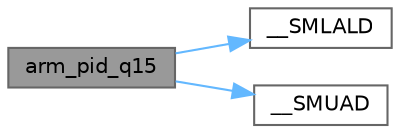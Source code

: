 digraph "arm_pid_q15"
{
 // LATEX_PDF_SIZE
  bgcolor="transparent";
  edge [fontname=Helvetica,fontsize=10,labelfontname=Helvetica,labelfontsize=10];
  node [fontname=Helvetica,fontsize=10,shape=box,height=0.2,width=0.4];
  rankdir="LR";
  Node1 [id="Node000001",label="arm_pid_q15",height=0.2,width=0.4,color="gray40", fillcolor="grey60", style="filled", fontcolor="black",tooltip="Process function for the Q15 PID Control."];
  Node1 -> Node2 [id="edge1_Node000001_Node000002",color="steelblue1",style="solid",tooltip=" "];
  Node2 [id="Node000002",label="__SMLALD",height=0.2,width=0.4,color="grey40", fillcolor="white", style="filled",URL="$arm__math_8h.html#a7aed02041f489a4f65dbd7093073d94e",tooltip=" "];
  Node1 -> Node3 [id="edge2_Node000001_Node000003",color="steelblue1",style="solid",tooltip=" "];
  Node3 [id="Node000003",label="__SMUAD",height=0.2,width=0.4,color="grey40", fillcolor="white", style="filled",URL="$arm__math_8h.html#a2eed05660fedbe3fbd0b6dbb1315cfc3",tooltip=" "];
}
